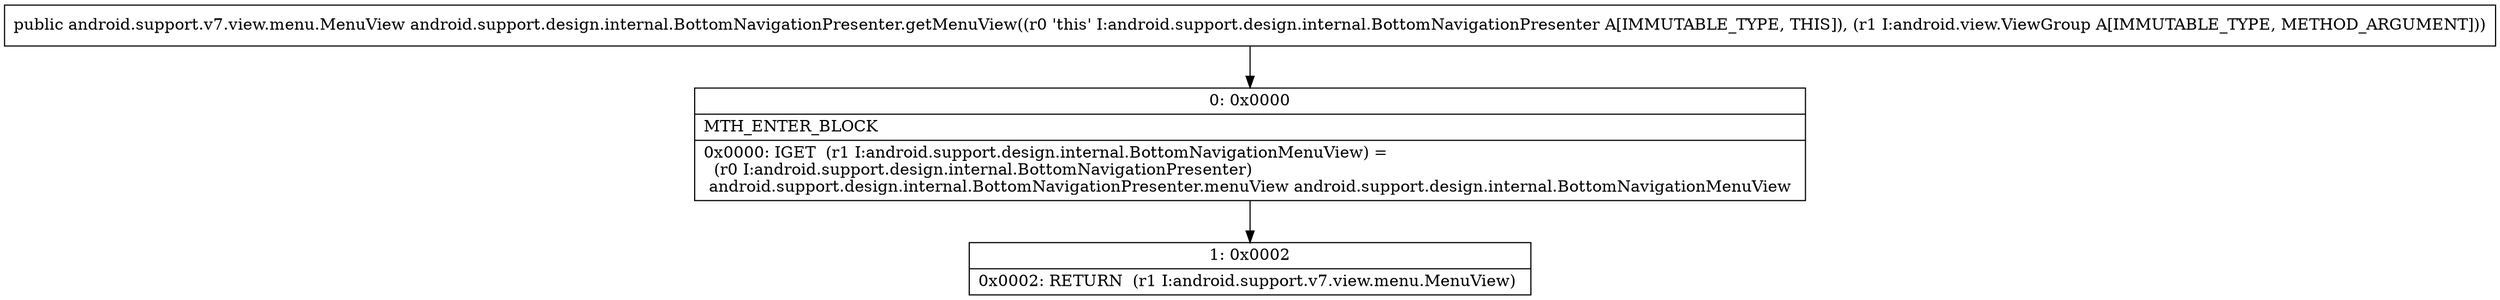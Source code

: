 digraph "CFG forandroid.support.design.internal.BottomNavigationPresenter.getMenuView(Landroid\/view\/ViewGroup;)Landroid\/support\/v7\/view\/menu\/MenuView;" {
Node_0 [shape=record,label="{0\:\ 0x0000|MTH_ENTER_BLOCK\l|0x0000: IGET  (r1 I:android.support.design.internal.BottomNavigationMenuView) = \l  (r0 I:android.support.design.internal.BottomNavigationPresenter)\l android.support.design.internal.BottomNavigationPresenter.menuView android.support.design.internal.BottomNavigationMenuView \l}"];
Node_1 [shape=record,label="{1\:\ 0x0002|0x0002: RETURN  (r1 I:android.support.v7.view.menu.MenuView) \l}"];
MethodNode[shape=record,label="{public android.support.v7.view.menu.MenuView android.support.design.internal.BottomNavigationPresenter.getMenuView((r0 'this' I:android.support.design.internal.BottomNavigationPresenter A[IMMUTABLE_TYPE, THIS]), (r1 I:android.view.ViewGroup A[IMMUTABLE_TYPE, METHOD_ARGUMENT])) }"];
MethodNode -> Node_0;
Node_0 -> Node_1;
}

